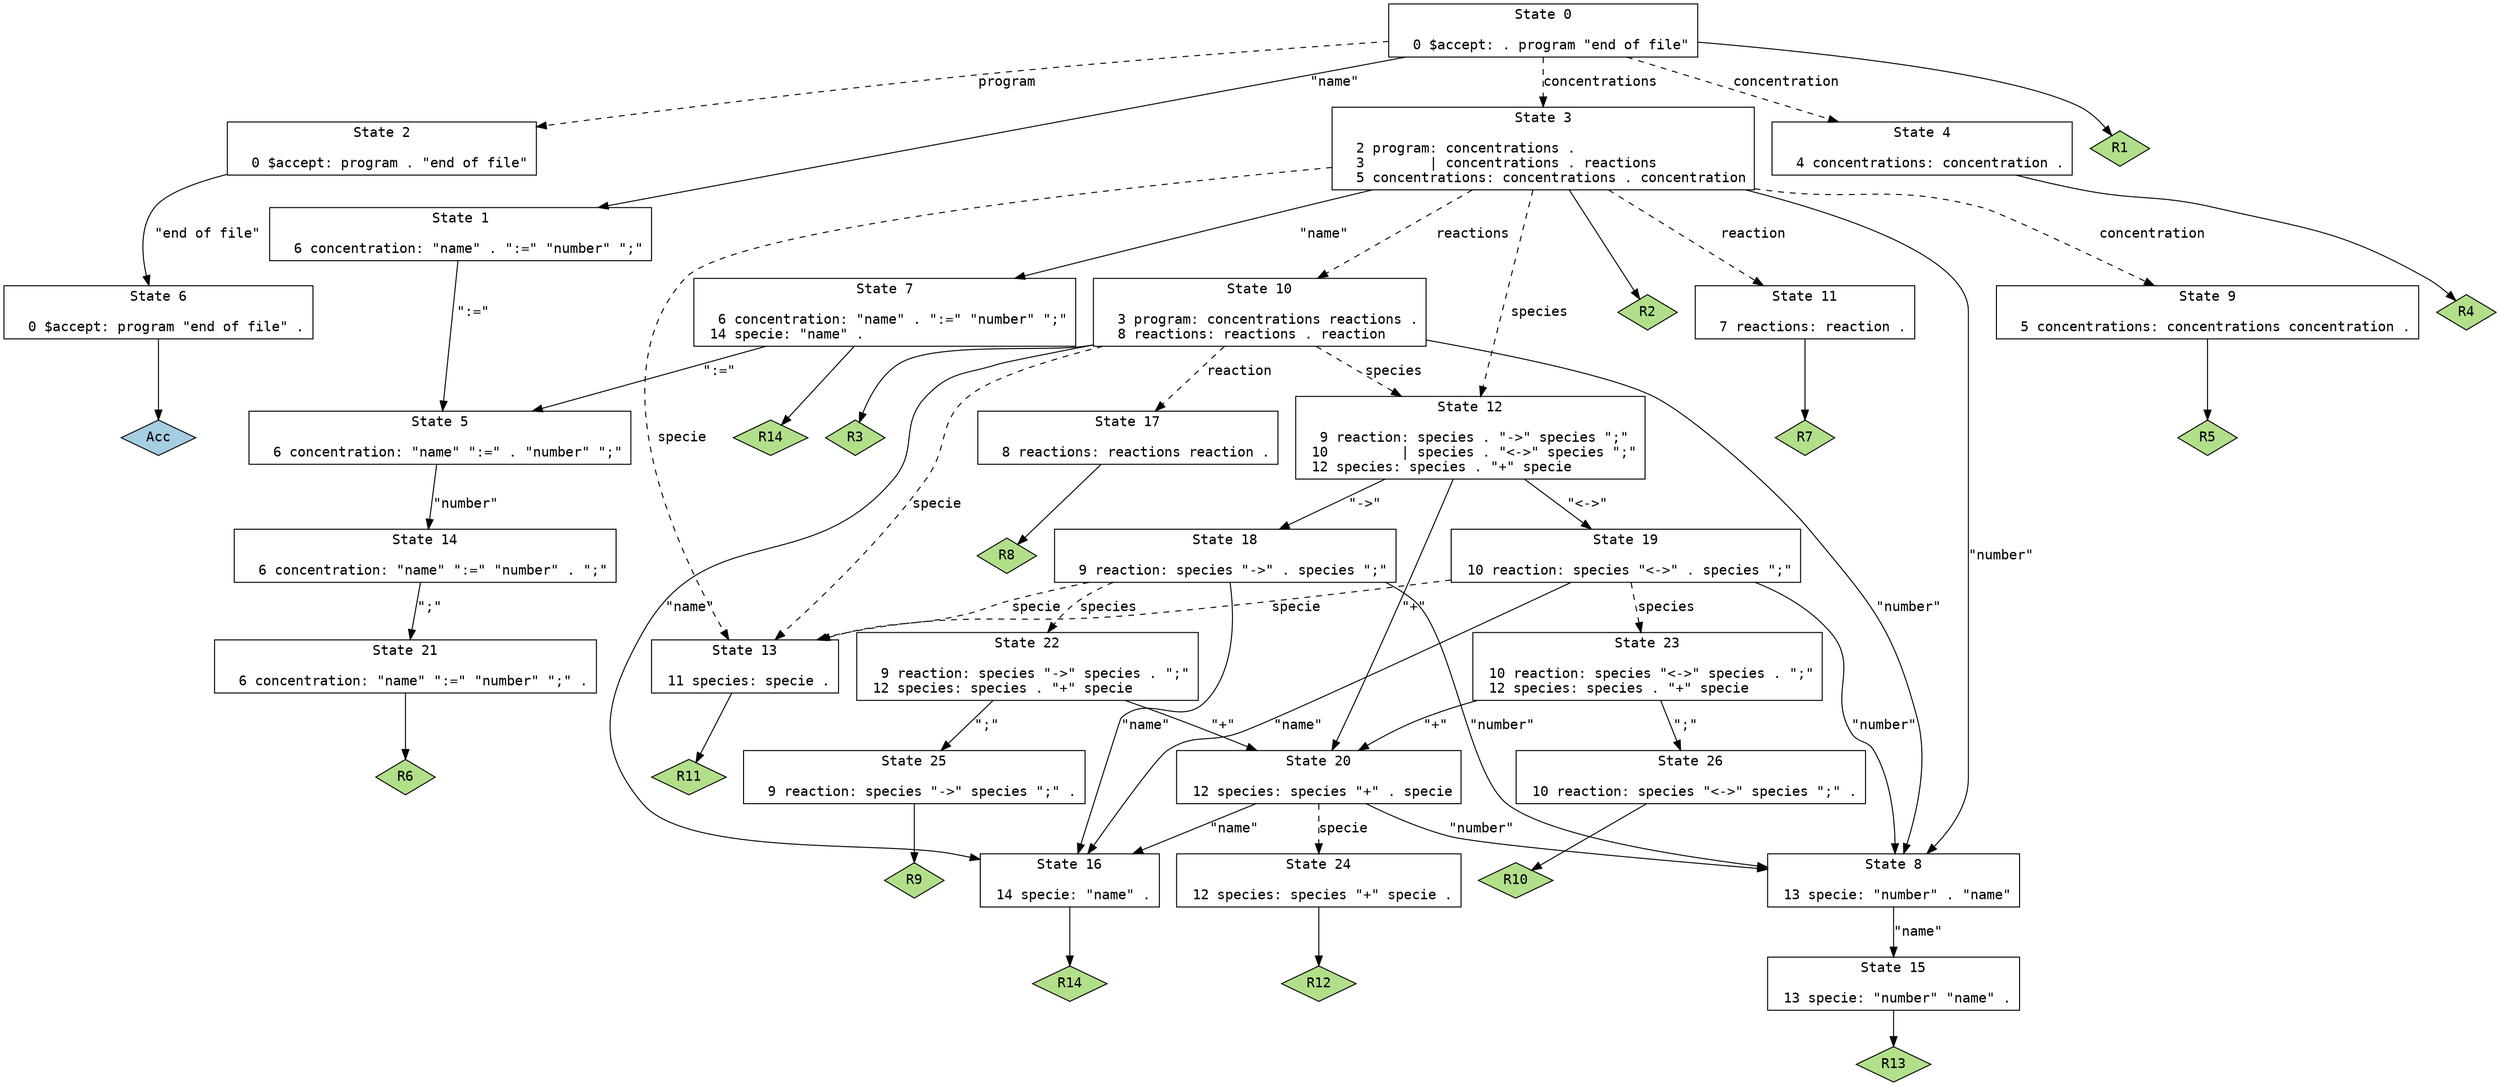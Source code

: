 // Generated by GNU Bison 3.5.2.
// Report bugs to <bug-bison@gnu.org>.
// Home page: <https://www.gnu.org/software/bison/>.

digraph "src/CRN/CRNParse.yy"
{
  node [fontname = courier, shape = box, colorscheme = paired6]
  edge [fontname = courier]

  0 [label="State 0\n\l  0 $accept: . program \"end of file\"\l"]
  0 -> 1 [style=solid label="\"name\""]
  0 -> 2 [style=dashed label="program"]
  0 -> 3 [style=dashed label="concentrations"]
  0 -> 4 [style=dashed label="concentration"]
  0 -> "0R1" [style=solid]
 "0R1" [label="R1", fillcolor=3, shape=diamond, style=filled]
  1 [label="State 1\n\l  6 concentration: \"name\" . \":=\" \"number\" \";\"\l"]
  1 -> 5 [style=solid label="\":=\""]
  2 [label="State 2\n\l  0 $accept: program . \"end of file\"\l"]
  2 -> 6 [style=solid label="\"end of file\""]
  3 [label="State 3\n\l  2 program: concentrations .\l  3        | concentrations . reactions\l  5 concentrations: concentrations . concentration\l"]
  3 -> 7 [style=solid label="\"name\""]
  3 -> 8 [style=solid label="\"number\""]
  3 -> 9 [style=dashed label="concentration"]
  3 -> 10 [style=dashed label="reactions"]
  3 -> 11 [style=dashed label="reaction"]
  3 -> 12 [style=dashed label="species"]
  3 -> 13 [style=dashed label="specie"]
  3 -> "3R2" [style=solid]
 "3R2" [label="R2", fillcolor=3, shape=diamond, style=filled]
  4 [label="State 4\n\l  4 concentrations: concentration .\l"]
  4 -> "4R4" [style=solid]
 "4R4" [label="R4", fillcolor=3, shape=diamond, style=filled]
  5 [label="State 5\n\l  6 concentration: \"name\" \":=\" . \"number\" \";\"\l"]
  5 -> 14 [style=solid label="\"number\""]
  6 [label="State 6\n\l  0 $accept: program \"end of file\" .\l"]
  6 -> "6R0" [style=solid]
 "6R0" [label="Acc", fillcolor=1, shape=diamond, style=filled]
  7 [label="State 7\n\l  6 concentration: \"name\" . \":=\" \"number\" \";\"\l 14 specie: \"name\" .\l"]
  7 -> 5 [style=solid label="\":=\""]
  7 -> "7R14" [style=solid]
 "7R14" [label="R14", fillcolor=3, shape=diamond, style=filled]
  8 [label="State 8\n\l 13 specie: \"number\" . \"name\"\l"]
  8 -> 15 [style=solid label="\"name\""]
  9 [label="State 9\n\l  5 concentrations: concentrations concentration .\l"]
  9 -> "9R5" [style=solid]
 "9R5" [label="R5", fillcolor=3, shape=diamond, style=filled]
  10 [label="State 10\n\l  3 program: concentrations reactions .\l  8 reactions: reactions . reaction\l"]
  10 -> 16 [style=solid label="\"name\""]
  10 -> 8 [style=solid label="\"number\""]
  10 -> 17 [style=dashed label="reaction"]
  10 -> 12 [style=dashed label="species"]
  10 -> 13 [style=dashed label="specie"]
  10 -> "10R3" [style=solid]
 "10R3" [label="R3", fillcolor=3, shape=diamond, style=filled]
  11 [label="State 11\n\l  7 reactions: reaction .\l"]
  11 -> "11R7" [style=solid]
 "11R7" [label="R7", fillcolor=3, shape=diamond, style=filled]
  12 [label="State 12\n\l  9 reaction: species . \"->\" species \";\"\l 10         | species . \"<->\" species \";\"\l 12 species: species . \"+\" specie\l"]
  12 -> 18 [style=solid label="\"->\""]
  12 -> 19 [style=solid label="\"<->\""]
  12 -> 20 [style=solid label="\"+\""]
  13 [label="State 13\n\l 11 species: specie .\l"]
  13 -> "13R11" [style=solid]
 "13R11" [label="R11", fillcolor=3, shape=diamond, style=filled]
  14 [label="State 14\n\l  6 concentration: \"name\" \":=\" \"number\" . \";\"\l"]
  14 -> 21 [style=solid label="\";\""]
  15 [label="State 15\n\l 13 specie: \"number\" \"name\" .\l"]
  15 -> "15R13" [style=solid]
 "15R13" [label="R13", fillcolor=3, shape=diamond, style=filled]
  16 [label="State 16\n\l 14 specie: \"name\" .\l"]
  16 -> "16R14" [style=solid]
 "16R14" [label="R14", fillcolor=3, shape=diamond, style=filled]
  17 [label="State 17\n\l  8 reactions: reactions reaction .\l"]
  17 -> "17R8" [style=solid]
 "17R8" [label="R8", fillcolor=3, shape=diamond, style=filled]
  18 [label="State 18\n\l  9 reaction: species \"->\" . species \";\"\l"]
  18 -> 16 [style=solid label="\"name\""]
  18 -> 8 [style=solid label="\"number\""]
  18 -> 22 [style=dashed label="species"]
  18 -> 13 [style=dashed label="specie"]
  19 [label="State 19\n\l 10 reaction: species \"<->\" . species \";\"\l"]
  19 -> 16 [style=solid label="\"name\""]
  19 -> 8 [style=solid label="\"number\""]
  19 -> 23 [style=dashed label="species"]
  19 -> 13 [style=dashed label="specie"]
  20 [label="State 20\n\l 12 species: species \"+\" . specie\l"]
  20 -> 16 [style=solid label="\"name\""]
  20 -> 8 [style=solid label="\"number\""]
  20 -> 24 [style=dashed label="specie"]
  21 [label="State 21\n\l  6 concentration: \"name\" \":=\" \"number\" \";\" .\l"]
  21 -> "21R6" [style=solid]
 "21R6" [label="R6", fillcolor=3, shape=diamond, style=filled]
  22 [label="State 22\n\l  9 reaction: species \"->\" species . \";\"\l 12 species: species . \"+\" specie\l"]
  22 -> 20 [style=solid label="\"+\""]
  22 -> 25 [style=solid label="\";\""]
  23 [label="State 23\n\l 10 reaction: species \"<->\" species . \";\"\l 12 species: species . \"+\" specie\l"]
  23 -> 20 [style=solid label="\"+\""]
  23 -> 26 [style=solid label="\";\""]
  24 [label="State 24\n\l 12 species: species \"+\" specie .\l"]
  24 -> "24R12" [style=solid]
 "24R12" [label="R12", fillcolor=3, shape=diamond, style=filled]
  25 [label="State 25\n\l  9 reaction: species \"->\" species \";\" .\l"]
  25 -> "25R9" [style=solid]
 "25R9" [label="R9", fillcolor=3, shape=diamond, style=filled]
  26 [label="State 26\n\l 10 reaction: species \"<->\" species \";\" .\l"]
  26 -> "26R10" [style=solid]
 "26R10" [label="R10", fillcolor=3, shape=diamond, style=filled]
}
